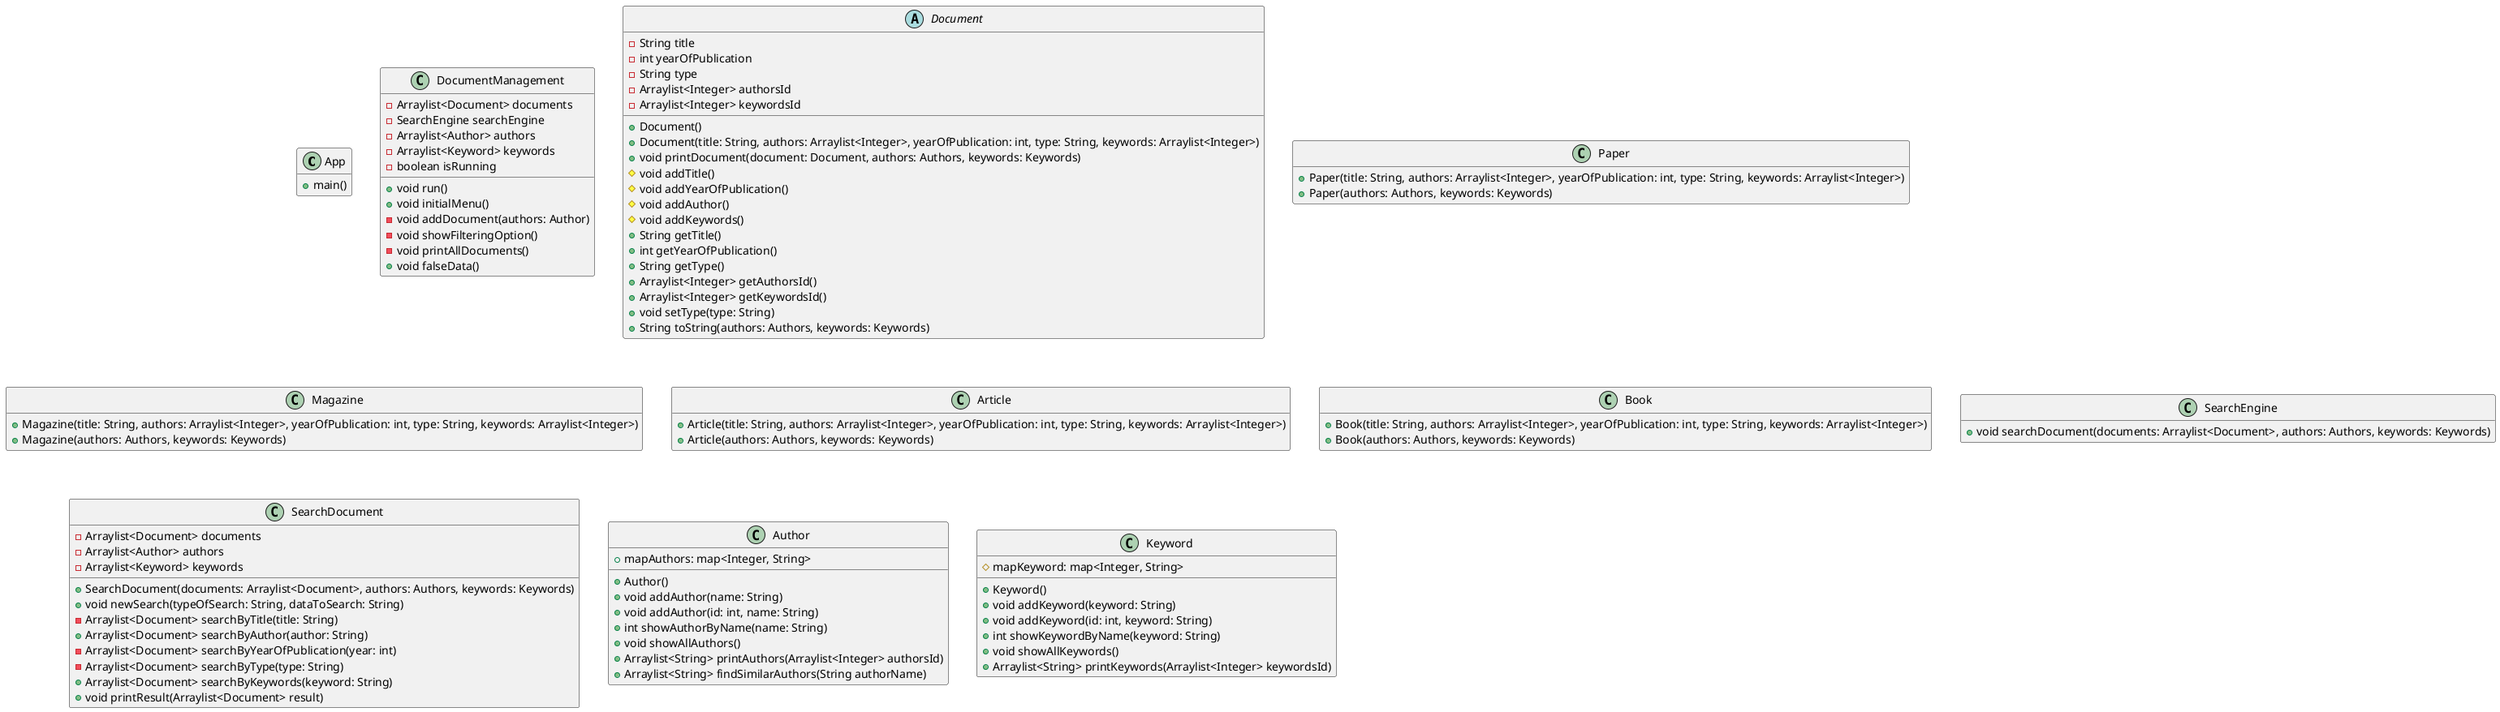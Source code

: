 @startuml
hide empty methods
hide empty fields

class App {
    + main()
}

class DocumentManagement {
    - Arraylist<Document> documents
    - SearchEngine searchEngine
    - Arraylist<Author> authors
    - Arraylist<Keyword> keywords
    - boolean isRunning
    + void run()
    + void initialMenu()
    - void addDocument(authors: Author)
    - void showFilteringOption()
    - void printAllDocuments()
    + void falseData()
}

abstract Document {
    - String title
    - int yearOfPublication
    - String type
    - Arraylist<Integer> authorsId
    - Arraylist<Integer> keywordsId
    + Document()
    + Document(title: String, authors: Arraylist<Integer>, yearOfPublication: int, type: String, keywords: Arraylist<Integer>)
    + void printDocument(document: Document, authors: Authors, keywords: Keywords)
    # void addTitle()
    # void addYearOfPublication()
    # void addAuthor()
    # void addKeywords()
    + String getTitle()
    + int getYearOfPublication()
    + String getType()
    + Arraylist<Integer> getAuthorsId()
    + Arraylist<Integer> getKeywordsId()
    + void setType(type: String)
    + String toString(authors: Authors, keywords: Keywords)
}

class Paper {
    + Paper(title: String, authors: Arraylist<Integer>, yearOfPublication: int, type: String, keywords: Arraylist<Integer>)
    + Paper(authors: Authors, keywords: Keywords)
}

class Magazine {
    + Magazine(title: String, authors: Arraylist<Integer>, yearOfPublication: int, type: String, keywords: Arraylist<Integer>)
    + Magazine(authors: Authors, keywords: Keywords)
}

class Article {
    + Article(title: String, authors: Arraylist<Integer>, yearOfPublication: int, type: String, keywords: Arraylist<Integer>)
    + Article(authors: Authors, keywords: Keywords)
}

class Book {
    + Book(title: String, authors: Arraylist<Integer>, yearOfPublication: int, type: String, keywords: Arraylist<Integer>)
    + Book(authors: Authors, keywords: Keywords)
}

class SearchEngine {
    + void searchDocument(documents: Arraylist<Document>, authors: Authors, keywords: Keywords)
}

class SearchDocument {
    - Arraylist<Document> documents
    - Arraylist<Author> authors
    - Arraylist<Keyword> keywords
    + SearchDocument(documents: Arraylist<Document>, authors: Authors, keywords: Keywords)
    + void newSearch(typeOfSearch: String, dataToSearch: String)
    - Arraylist<Document> searchByTitle(title: String)
    + Arraylist<Document> searchByAuthor(author: String)
    - Arraylist<Document> searchByYearOfPublication(year: int)
    - Arraylist<Document> searchByType(type: String)
    + Arraylist<Document> searchByKeywords(keyword: String)
    + void printResult(Arraylist<Document> result)
}

class Author {
    + mapAuthors: map<Integer, String>
    + Author()
    + void addAuthor(name: String)
    + void addAuthor(id: int, name: String)
    + int showAuthorByName(name: String)
    + void showAllAuthors()
    + Arraylist<String> printAuthors(Arraylist<Integer> authorsId)
    + Arraylist<String> findSimilarAuthors(String authorName)
}

class Keyword{
    # mapKeyword: map<Integer, String>
    + Keyword()
    + void addKeyword(keyword: String)
    + void addKeyword(id: int, keyword: String)
    + int showKeywordByName(keyword: String)
    + void showAllKeywords()
    + Arraylist<String> printKeywords(Arraylist<Integer> keywordsId)
}

@enduml